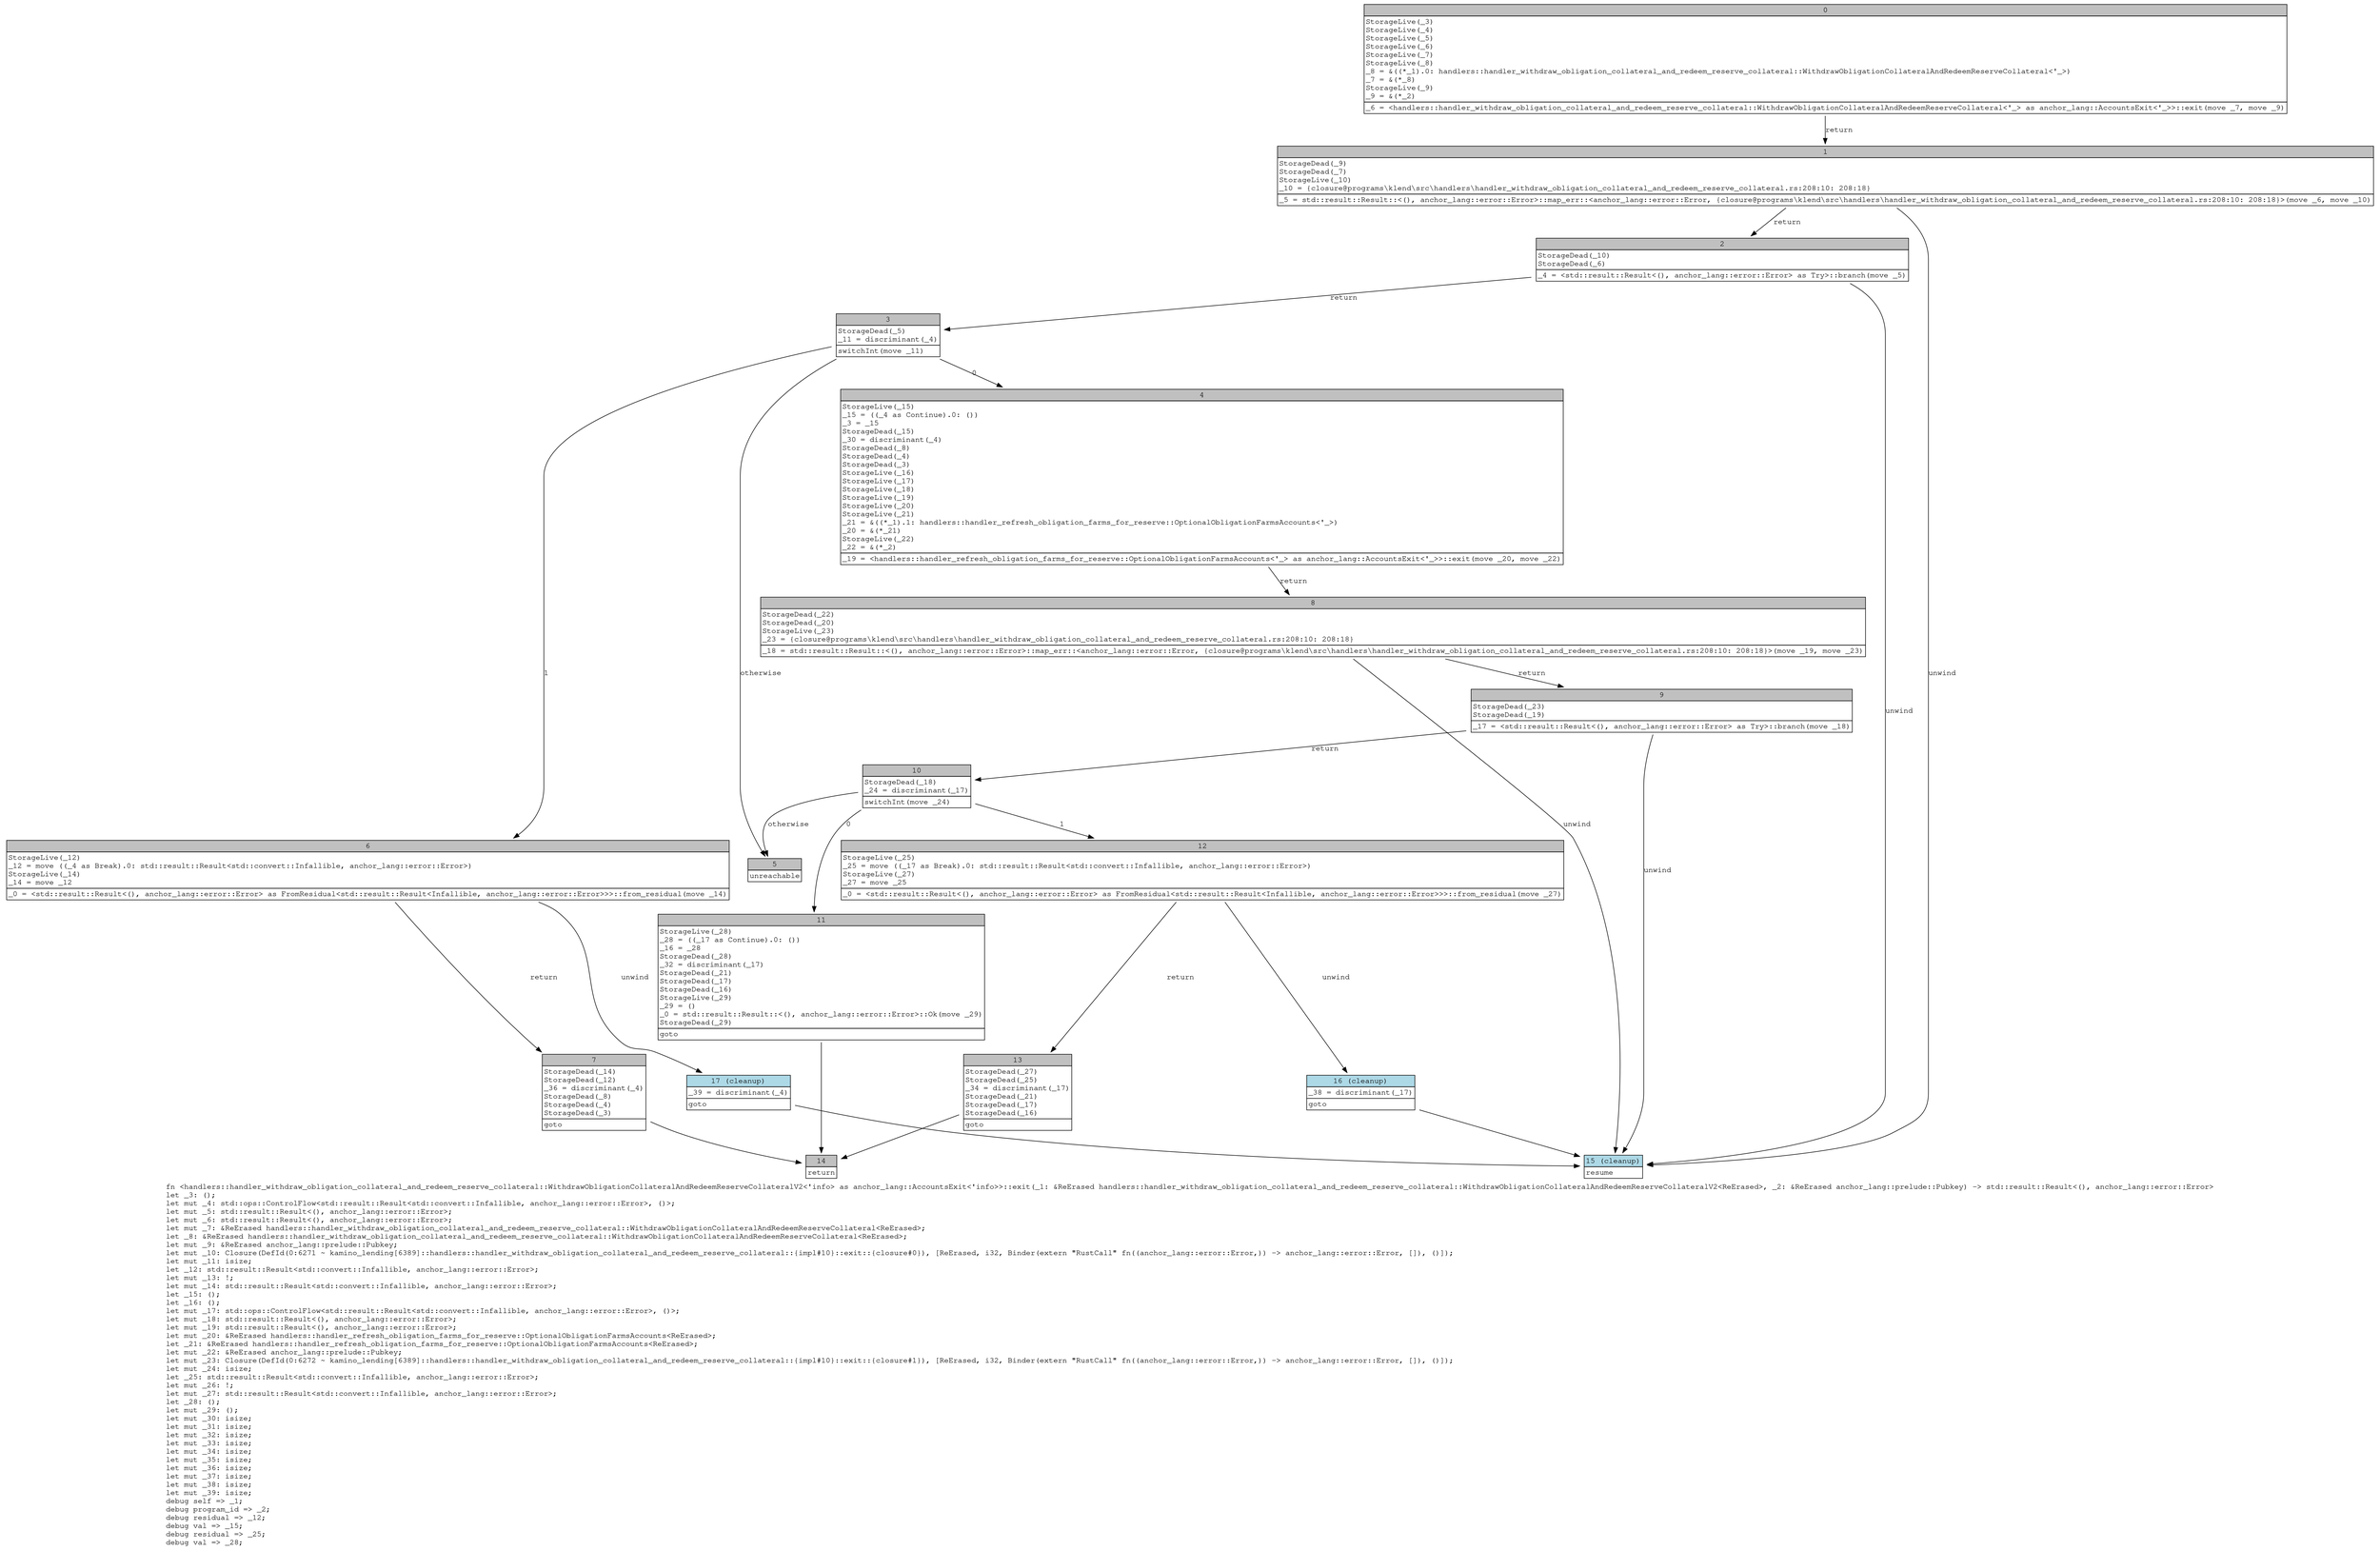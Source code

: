 digraph Mir_0_6270 {
    graph [fontname="Courier, monospace"];
    node [fontname="Courier, monospace"];
    edge [fontname="Courier, monospace"];
    label=<fn &lt;handlers::handler_withdraw_obligation_collateral_and_redeem_reserve_collateral::WithdrawObligationCollateralAndRedeemReserveCollateralV2&lt;'info&gt; as anchor_lang::AccountsExit&lt;'info&gt;&gt;::exit(_1: &amp;ReErased handlers::handler_withdraw_obligation_collateral_and_redeem_reserve_collateral::WithdrawObligationCollateralAndRedeemReserveCollateralV2&lt;ReErased&gt;, _2: &amp;ReErased anchor_lang::prelude::Pubkey) -&gt; std::result::Result&lt;(), anchor_lang::error::Error&gt;<br align="left"/>let _3: ();<br align="left"/>let mut _4: std::ops::ControlFlow&lt;std::result::Result&lt;std::convert::Infallible, anchor_lang::error::Error&gt;, ()&gt;;<br align="left"/>let mut _5: std::result::Result&lt;(), anchor_lang::error::Error&gt;;<br align="left"/>let mut _6: std::result::Result&lt;(), anchor_lang::error::Error&gt;;<br align="left"/>let mut _7: &amp;ReErased handlers::handler_withdraw_obligation_collateral_and_redeem_reserve_collateral::WithdrawObligationCollateralAndRedeemReserveCollateral&lt;ReErased&gt;;<br align="left"/>let _8: &amp;ReErased handlers::handler_withdraw_obligation_collateral_and_redeem_reserve_collateral::WithdrawObligationCollateralAndRedeemReserveCollateral&lt;ReErased&gt;;<br align="left"/>let mut _9: &amp;ReErased anchor_lang::prelude::Pubkey;<br align="left"/>let mut _10: Closure(DefId(0:6271 ~ kamino_lending[6389]::handlers::handler_withdraw_obligation_collateral_and_redeem_reserve_collateral::{impl#10}::exit::{closure#0}), [ReErased, i32, Binder(extern &quot;RustCall&quot; fn((anchor_lang::error::Error,)) -&gt; anchor_lang::error::Error, []), ()]);<br align="left"/>let mut _11: isize;<br align="left"/>let _12: std::result::Result&lt;std::convert::Infallible, anchor_lang::error::Error&gt;;<br align="left"/>let mut _13: !;<br align="left"/>let mut _14: std::result::Result&lt;std::convert::Infallible, anchor_lang::error::Error&gt;;<br align="left"/>let _15: ();<br align="left"/>let _16: ();<br align="left"/>let mut _17: std::ops::ControlFlow&lt;std::result::Result&lt;std::convert::Infallible, anchor_lang::error::Error&gt;, ()&gt;;<br align="left"/>let mut _18: std::result::Result&lt;(), anchor_lang::error::Error&gt;;<br align="left"/>let mut _19: std::result::Result&lt;(), anchor_lang::error::Error&gt;;<br align="left"/>let mut _20: &amp;ReErased handlers::handler_refresh_obligation_farms_for_reserve::OptionalObligationFarmsAccounts&lt;ReErased&gt;;<br align="left"/>let _21: &amp;ReErased handlers::handler_refresh_obligation_farms_for_reserve::OptionalObligationFarmsAccounts&lt;ReErased&gt;;<br align="left"/>let mut _22: &amp;ReErased anchor_lang::prelude::Pubkey;<br align="left"/>let mut _23: Closure(DefId(0:6272 ~ kamino_lending[6389]::handlers::handler_withdraw_obligation_collateral_and_redeem_reserve_collateral::{impl#10}::exit::{closure#1}), [ReErased, i32, Binder(extern &quot;RustCall&quot; fn((anchor_lang::error::Error,)) -&gt; anchor_lang::error::Error, []), ()]);<br align="left"/>let mut _24: isize;<br align="left"/>let _25: std::result::Result&lt;std::convert::Infallible, anchor_lang::error::Error&gt;;<br align="left"/>let mut _26: !;<br align="left"/>let mut _27: std::result::Result&lt;std::convert::Infallible, anchor_lang::error::Error&gt;;<br align="left"/>let _28: ();<br align="left"/>let mut _29: ();<br align="left"/>let mut _30: isize;<br align="left"/>let mut _31: isize;<br align="left"/>let mut _32: isize;<br align="left"/>let mut _33: isize;<br align="left"/>let mut _34: isize;<br align="left"/>let mut _35: isize;<br align="left"/>let mut _36: isize;<br align="left"/>let mut _37: isize;<br align="left"/>let mut _38: isize;<br align="left"/>let mut _39: isize;<br align="left"/>debug self =&gt; _1;<br align="left"/>debug program_id =&gt; _2;<br align="left"/>debug residual =&gt; _12;<br align="left"/>debug val =&gt; _15;<br align="left"/>debug residual =&gt; _25;<br align="left"/>debug val =&gt; _28;<br align="left"/>>;
    bb0__0_6270 [shape="none", label=<<table border="0" cellborder="1" cellspacing="0"><tr><td bgcolor="gray" align="center" colspan="1">0</td></tr><tr><td align="left" balign="left">StorageLive(_3)<br/>StorageLive(_4)<br/>StorageLive(_5)<br/>StorageLive(_6)<br/>StorageLive(_7)<br/>StorageLive(_8)<br/>_8 = &amp;((*_1).0: handlers::handler_withdraw_obligation_collateral_and_redeem_reserve_collateral::WithdrawObligationCollateralAndRedeemReserveCollateral&lt;'_&gt;)<br/>_7 = &amp;(*_8)<br/>StorageLive(_9)<br/>_9 = &amp;(*_2)<br/></td></tr><tr><td align="left">_6 = &lt;handlers::handler_withdraw_obligation_collateral_and_redeem_reserve_collateral::WithdrawObligationCollateralAndRedeemReserveCollateral&lt;'_&gt; as anchor_lang::AccountsExit&lt;'_&gt;&gt;::exit(move _7, move _9)</td></tr></table>>];
    bb1__0_6270 [shape="none", label=<<table border="0" cellborder="1" cellspacing="0"><tr><td bgcolor="gray" align="center" colspan="1">1</td></tr><tr><td align="left" balign="left">StorageDead(_9)<br/>StorageDead(_7)<br/>StorageLive(_10)<br/>_10 = {closure@programs\klend\src\handlers\handler_withdraw_obligation_collateral_and_redeem_reserve_collateral.rs:208:10: 208:18}<br/></td></tr><tr><td align="left">_5 = std::result::Result::&lt;(), anchor_lang::error::Error&gt;::map_err::&lt;anchor_lang::error::Error, {closure@programs\klend\src\handlers\handler_withdraw_obligation_collateral_and_redeem_reserve_collateral.rs:208:10: 208:18}&gt;(move _6, move _10)</td></tr></table>>];
    bb2__0_6270 [shape="none", label=<<table border="0" cellborder="1" cellspacing="0"><tr><td bgcolor="gray" align="center" colspan="1">2</td></tr><tr><td align="left" balign="left">StorageDead(_10)<br/>StorageDead(_6)<br/></td></tr><tr><td align="left">_4 = &lt;std::result::Result&lt;(), anchor_lang::error::Error&gt; as Try&gt;::branch(move _5)</td></tr></table>>];
    bb3__0_6270 [shape="none", label=<<table border="0" cellborder="1" cellspacing="0"><tr><td bgcolor="gray" align="center" colspan="1">3</td></tr><tr><td align="left" balign="left">StorageDead(_5)<br/>_11 = discriminant(_4)<br/></td></tr><tr><td align="left">switchInt(move _11)</td></tr></table>>];
    bb4__0_6270 [shape="none", label=<<table border="0" cellborder="1" cellspacing="0"><tr><td bgcolor="gray" align="center" colspan="1">4</td></tr><tr><td align="left" balign="left">StorageLive(_15)<br/>_15 = ((_4 as Continue).0: ())<br/>_3 = _15<br/>StorageDead(_15)<br/>_30 = discriminant(_4)<br/>StorageDead(_8)<br/>StorageDead(_4)<br/>StorageDead(_3)<br/>StorageLive(_16)<br/>StorageLive(_17)<br/>StorageLive(_18)<br/>StorageLive(_19)<br/>StorageLive(_20)<br/>StorageLive(_21)<br/>_21 = &amp;((*_1).1: handlers::handler_refresh_obligation_farms_for_reserve::OptionalObligationFarmsAccounts&lt;'_&gt;)<br/>_20 = &amp;(*_21)<br/>StorageLive(_22)<br/>_22 = &amp;(*_2)<br/></td></tr><tr><td align="left">_19 = &lt;handlers::handler_refresh_obligation_farms_for_reserve::OptionalObligationFarmsAccounts&lt;'_&gt; as anchor_lang::AccountsExit&lt;'_&gt;&gt;::exit(move _20, move _22)</td></tr></table>>];
    bb5__0_6270 [shape="none", label=<<table border="0" cellborder="1" cellspacing="0"><tr><td bgcolor="gray" align="center" colspan="1">5</td></tr><tr><td align="left">unreachable</td></tr></table>>];
    bb6__0_6270 [shape="none", label=<<table border="0" cellborder="1" cellspacing="0"><tr><td bgcolor="gray" align="center" colspan="1">6</td></tr><tr><td align="left" balign="left">StorageLive(_12)<br/>_12 = move ((_4 as Break).0: std::result::Result&lt;std::convert::Infallible, anchor_lang::error::Error&gt;)<br/>StorageLive(_14)<br/>_14 = move _12<br/></td></tr><tr><td align="left">_0 = &lt;std::result::Result&lt;(), anchor_lang::error::Error&gt; as FromResidual&lt;std::result::Result&lt;Infallible, anchor_lang::error::Error&gt;&gt;&gt;::from_residual(move _14)</td></tr></table>>];
    bb7__0_6270 [shape="none", label=<<table border="0" cellborder="1" cellspacing="0"><tr><td bgcolor="gray" align="center" colspan="1">7</td></tr><tr><td align="left" balign="left">StorageDead(_14)<br/>StorageDead(_12)<br/>_36 = discriminant(_4)<br/>StorageDead(_8)<br/>StorageDead(_4)<br/>StorageDead(_3)<br/></td></tr><tr><td align="left">goto</td></tr></table>>];
    bb8__0_6270 [shape="none", label=<<table border="0" cellborder="1" cellspacing="0"><tr><td bgcolor="gray" align="center" colspan="1">8</td></tr><tr><td align="left" balign="left">StorageDead(_22)<br/>StorageDead(_20)<br/>StorageLive(_23)<br/>_23 = {closure@programs\klend\src\handlers\handler_withdraw_obligation_collateral_and_redeem_reserve_collateral.rs:208:10: 208:18}<br/></td></tr><tr><td align="left">_18 = std::result::Result::&lt;(), anchor_lang::error::Error&gt;::map_err::&lt;anchor_lang::error::Error, {closure@programs\klend\src\handlers\handler_withdraw_obligation_collateral_and_redeem_reserve_collateral.rs:208:10: 208:18}&gt;(move _19, move _23)</td></tr></table>>];
    bb9__0_6270 [shape="none", label=<<table border="0" cellborder="1" cellspacing="0"><tr><td bgcolor="gray" align="center" colspan="1">9</td></tr><tr><td align="left" balign="left">StorageDead(_23)<br/>StorageDead(_19)<br/></td></tr><tr><td align="left">_17 = &lt;std::result::Result&lt;(), anchor_lang::error::Error&gt; as Try&gt;::branch(move _18)</td></tr></table>>];
    bb10__0_6270 [shape="none", label=<<table border="0" cellborder="1" cellspacing="0"><tr><td bgcolor="gray" align="center" colspan="1">10</td></tr><tr><td align="left" balign="left">StorageDead(_18)<br/>_24 = discriminant(_17)<br/></td></tr><tr><td align="left">switchInt(move _24)</td></tr></table>>];
    bb11__0_6270 [shape="none", label=<<table border="0" cellborder="1" cellspacing="0"><tr><td bgcolor="gray" align="center" colspan="1">11</td></tr><tr><td align="left" balign="left">StorageLive(_28)<br/>_28 = ((_17 as Continue).0: ())<br/>_16 = _28<br/>StorageDead(_28)<br/>_32 = discriminant(_17)<br/>StorageDead(_21)<br/>StorageDead(_17)<br/>StorageDead(_16)<br/>StorageLive(_29)<br/>_29 = ()<br/>_0 = std::result::Result::&lt;(), anchor_lang::error::Error&gt;::Ok(move _29)<br/>StorageDead(_29)<br/></td></tr><tr><td align="left">goto</td></tr></table>>];
    bb12__0_6270 [shape="none", label=<<table border="0" cellborder="1" cellspacing="0"><tr><td bgcolor="gray" align="center" colspan="1">12</td></tr><tr><td align="left" balign="left">StorageLive(_25)<br/>_25 = move ((_17 as Break).0: std::result::Result&lt;std::convert::Infallible, anchor_lang::error::Error&gt;)<br/>StorageLive(_27)<br/>_27 = move _25<br/></td></tr><tr><td align="left">_0 = &lt;std::result::Result&lt;(), anchor_lang::error::Error&gt; as FromResidual&lt;std::result::Result&lt;Infallible, anchor_lang::error::Error&gt;&gt;&gt;::from_residual(move _27)</td></tr></table>>];
    bb13__0_6270 [shape="none", label=<<table border="0" cellborder="1" cellspacing="0"><tr><td bgcolor="gray" align="center" colspan="1">13</td></tr><tr><td align="left" balign="left">StorageDead(_27)<br/>StorageDead(_25)<br/>_34 = discriminant(_17)<br/>StorageDead(_21)<br/>StorageDead(_17)<br/>StorageDead(_16)<br/></td></tr><tr><td align="left">goto</td></tr></table>>];
    bb14__0_6270 [shape="none", label=<<table border="0" cellborder="1" cellspacing="0"><tr><td bgcolor="gray" align="center" colspan="1">14</td></tr><tr><td align="left">return</td></tr></table>>];
    bb15__0_6270 [shape="none", label=<<table border="0" cellborder="1" cellspacing="0"><tr><td bgcolor="lightblue" align="center" colspan="1">15 (cleanup)</td></tr><tr><td align="left">resume</td></tr></table>>];
    bb16__0_6270 [shape="none", label=<<table border="0" cellborder="1" cellspacing="0"><tr><td bgcolor="lightblue" align="center" colspan="1">16 (cleanup)</td></tr><tr><td align="left" balign="left">_38 = discriminant(_17)<br/></td></tr><tr><td align="left">goto</td></tr></table>>];
    bb17__0_6270 [shape="none", label=<<table border="0" cellborder="1" cellspacing="0"><tr><td bgcolor="lightblue" align="center" colspan="1">17 (cleanup)</td></tr><tr><td align="left" balign="left">_39 = discriminant(_4)<br/></td></tr><tr><td align="left">goto</td></tr></table>>];
    bb0__0_6270 -> bb1__0_6270 [label="return"];
    bb1__0_6270 -> bb2__0_6270 [label="return"];
    bb1__0_6270 -> bb15__0_6270 [label="unwind"];
    bb2__0_6270 -> bb3__0_6270 [label="return"];
    bb2__0_6270 -> bb15__0_6270 [label="unwind"];
    bb3__0_6270 -> bb4__0_6270 [label="0"];
    bb3__0_6270 -> bb6__0_6270 [label="1"];
    bb3__0_6270 -> bb5__0_6270 [label="otherwise"];
    bb4__0_6270 -> bb8__0_6270 [label="return"];
    bb6__0_6270 -> bb7__0_6270 [label="return"];
    bb6__0_6270 -> bb17__0_6270 [label="unwind"];
    bb7__0_6270 -> bb14__0_6270 [label=""];
    bb8__0_6270 -> bb9__0_6270 [label="return"];
    bb8__0_6270 -> bb15__0_6270 [label="unwind"];
    bb9__0_6270 -> bb10__0_6270 [label="return"];
    bb9__0_6270 -> bb15__0_6270 [label="unwind"];
    bb10__0_6270 -> bb11__0_6270 [label="0"];
    bb10__0_6270 -> bb12__0_6270 [label="1"];
    bb10__0_6270 -> bb5__0_6270 [label="otherwise"];
    bb11__0_6270 -> bb14__0_6270 [label=""];
    bb12__0_6270 -> bb13__0_6270 [label="return"];
    bb12__0_6270 -> bb16__0_6270 [label="unwind"];
    bb13__0_6270 -> bb14__0_6270 [label=""];
    bb16__0_6270 -> bb15__0_6270 [label=""];
    bb17__0_6270 -> bb15__0_6270 [label=""];
}
